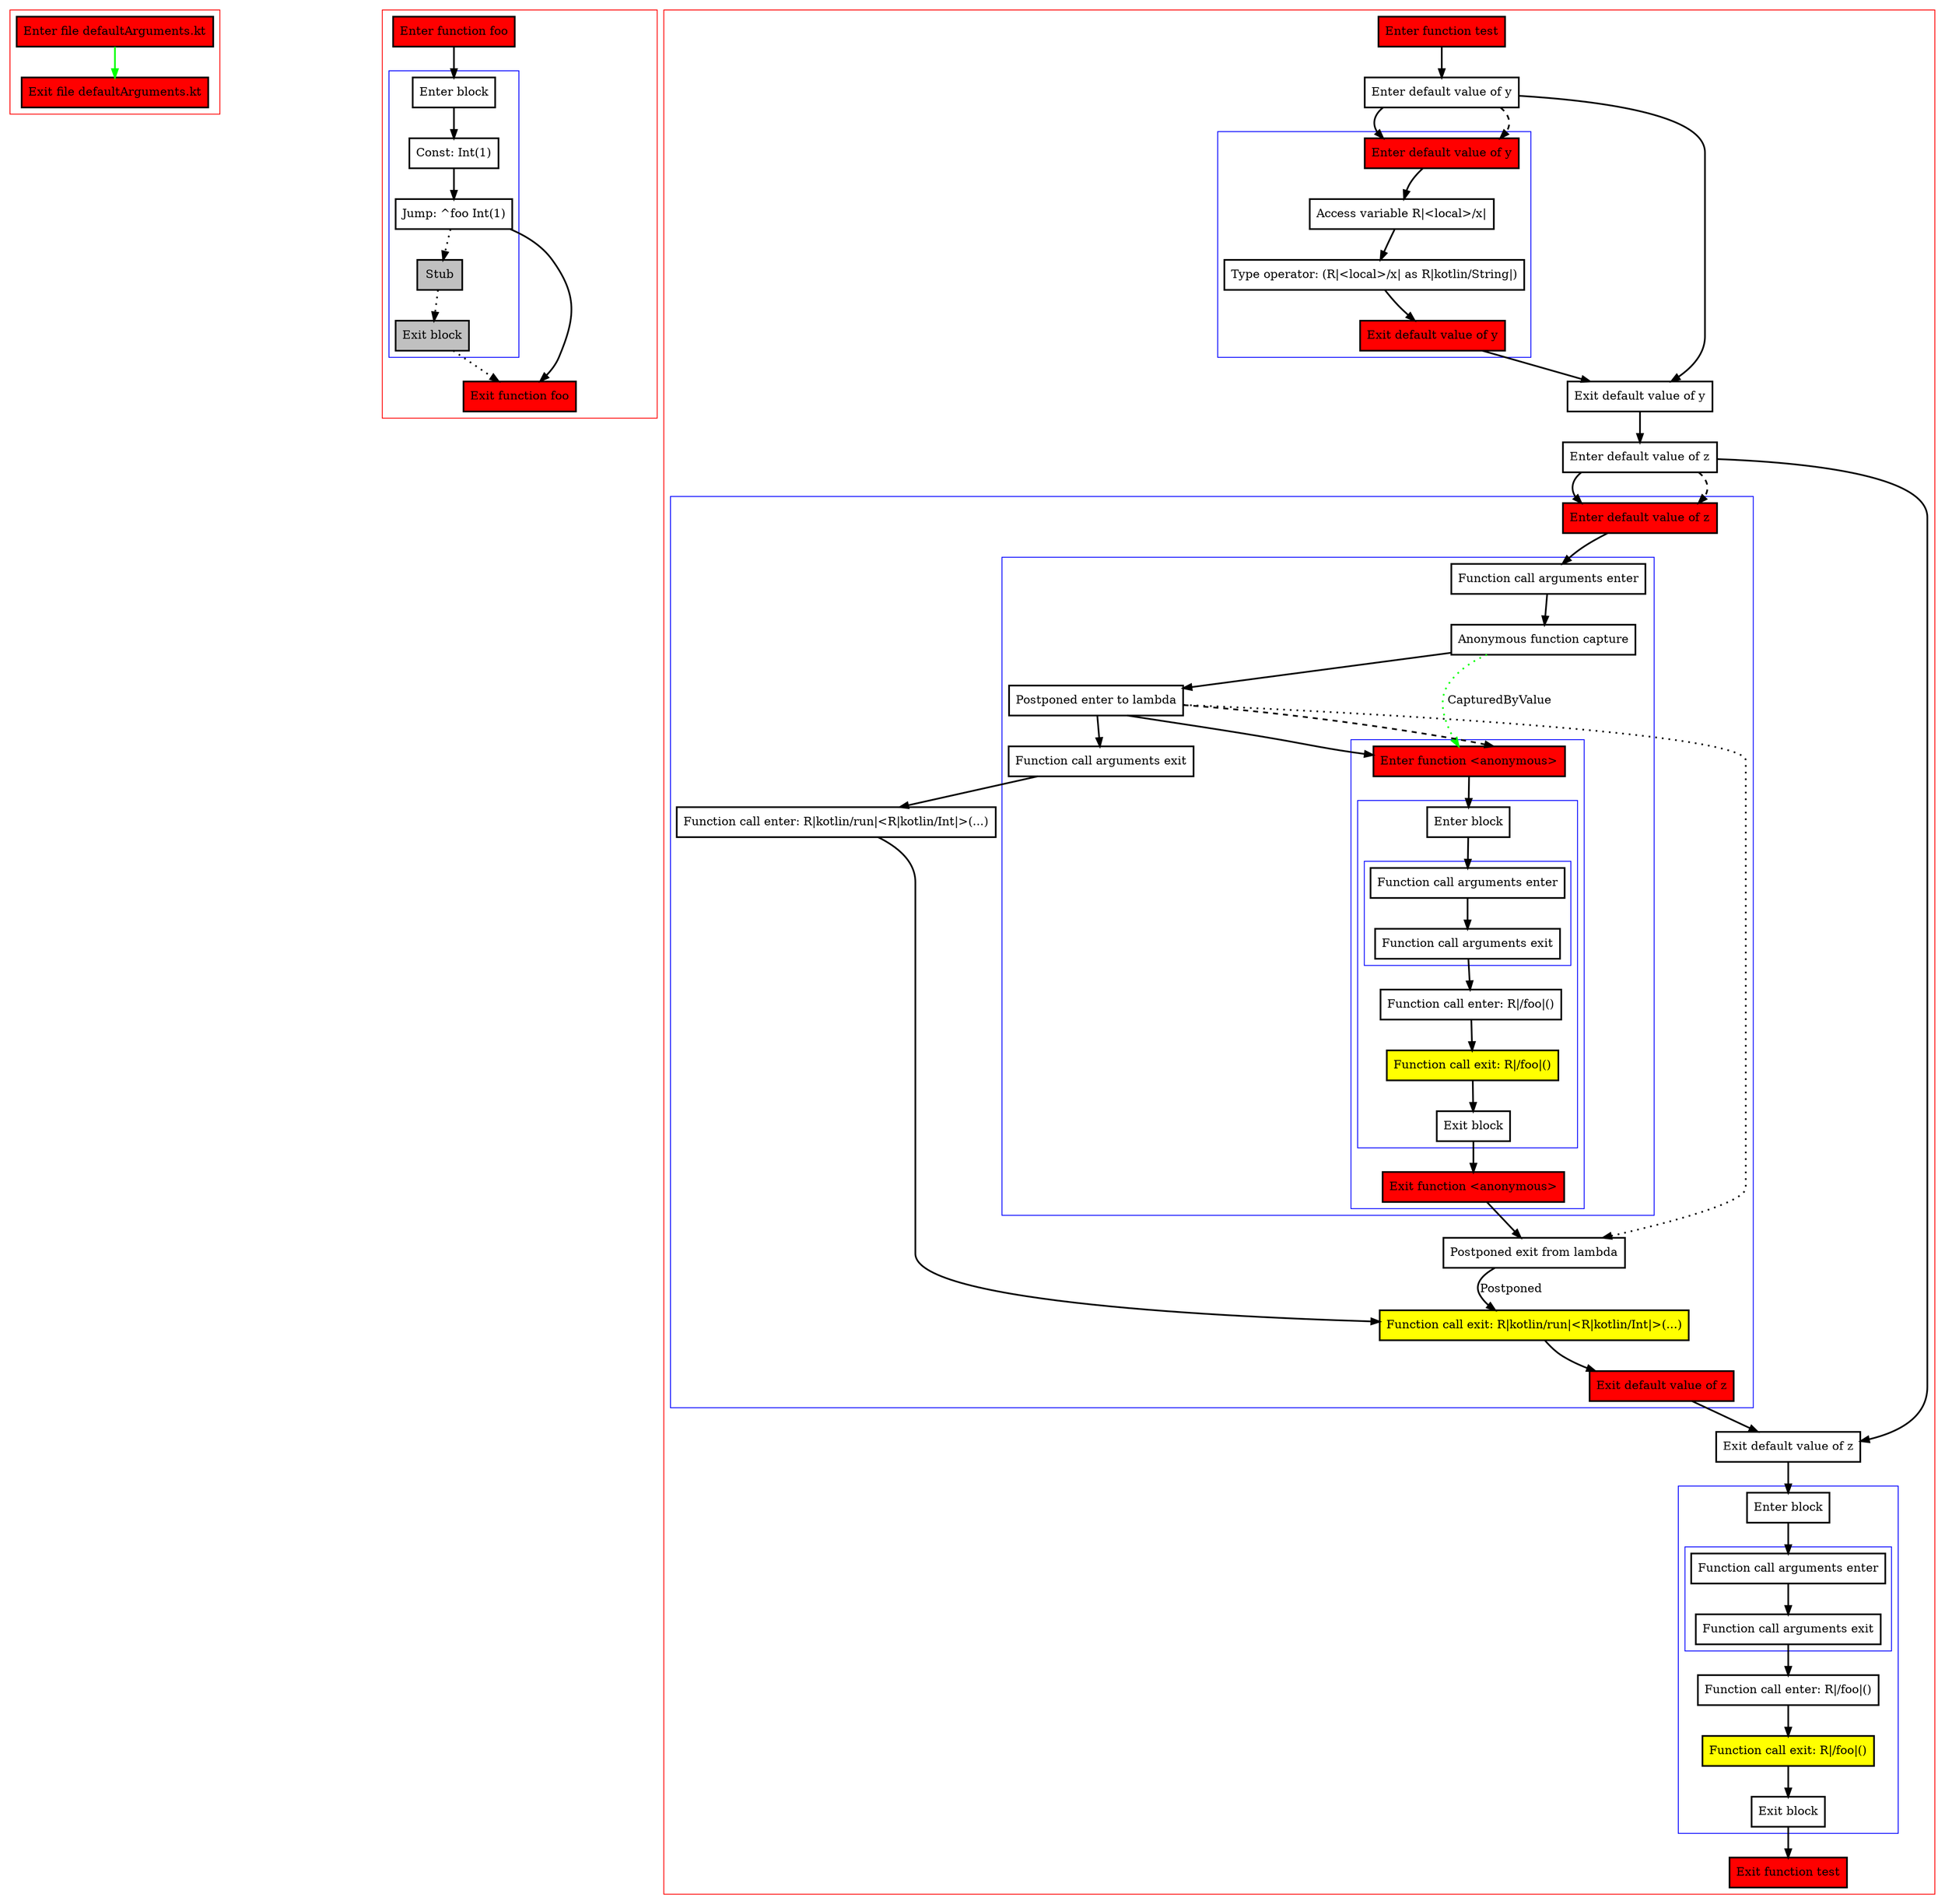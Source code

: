 digraph defaultArguments_kt {
    graph [nodesep=3]
    node [shape=box penwidth=2]
    edge [penwidth=2]

    subgraph cluster_0 {
        color=red
        0 [label="Enter file defaultArguments.kt" style="filled" fillcolor=red];
        1 [label="Exit file defaultArguments.kt" style="filled" fillcolor=red];
    }
    0 -> {1} [color=green];

    subgraph cluster_1 {
        color=red
        2 [label="Enter function foo" style="filled" fillcolor=red];
        subgraph cluster_2 {
            color=blue
            3 [label="Enter block"];
            4 [label="Const: Int(1)"];
            5 [label="Jump: ^foo Int(1)"];
            6 [label="Stub" style="filled" fillcolor=gray];
            7 [label="Exit block" style="filled" fillcolor=gray];
        }
        8 [label="Exit function foo" style="filled" fillcolor=red];
    }
    2 -> {3};
    3 -> {4};
    4 -> {5};
    5 -> {8};
    5 -> {6} [style=dotted];
    6 -> {7} [style=dotted];
    7 -> {8} [style=dotted];

    subgraph cluster_3 {
        color=red
        9 [label="Enter function test" style="filled" fillcolor=red];
        10 [label="Enter default value of y"];
        subgraph cluster_4 {
            color=blue
            11 [label="Enter default value of y" style="filled" fillcolor=red];
            12 [label="Access variable R|<local>/x|"];
            13 [label="Type operator: (R|<local>/x| as R|kotlin/String|)"];
            14 [label="Exit default value of y" style="filled" fillcolor=red];
        }
        15 [label="Exit default value of y"];
        16 [label="Enter default value of z"];
        subgraph cluster_5 {
            color=blue
            17 [label="Enter default value of z" style="filled" fillcolor=red];
            subgraph cluster_6 {
                color=blue
                18 [label="Function call arguments enter"];
                19 [label="Anonymous function capture"];
                20 [label="Postponed enter to lambda"];
                subgraph cluster_7 {
                    color=blue
                    21 [label="Enter function <anonymous>" style="filled" fillcolor=red];
                    subgraph cluster_8 {
                        color=blue
                        22 [label="Enter block"];
                        subgraph cluster_9 {
                            color=blue
                            23 [label="Function call arguments enter"];
                            24 [label="Function call arguments exit"];
                        }
                        25 [label="Function call enter: R|/foo|()"];
                        26 [label="Function call exit: R|/foo|()" style="filled" fillcolor=yellow];
                        27 [label="Exit block"];
                    }
                    28 [label="Exit function <anonymous>" style="filled" fillcolor=red];
                }
                29 [label="Function call arguments exit"];
            }
            30 [label="Function call enter: R|kotlin/run|<R|kotlin/Int|>(...)"];
            31 [label="Postponed exit from lambda"];
            32 [label="Function call exit: R|kotlin/run|<R|kotlin/Int|>(...)" style="filled" fillcolor=yellow];
            33 [label="Exit default value of z" style="filled" fillcolor=red];
        }
        34 [label="Exit default value of z"];
        subgraph cluster_10 {
            color=blue
            35 [label="Enter block"];
            subgraph cluster_11 {
                color=blue
                36 [label="Function call arguments enter"];
                37 [label="Function call arguments exit"];
            }
            38 [label="Function call enter: R|/foo|()"];
            39 [label="Function call exit: R|/foo|()" style="filled" fillcolor=yellow];
            40 [label="Exit block"];
        }
        41 [label="Exit function test" style="filled" fillcolor=red];
    }
    9 -> {10};
    10 -> {11 15};
    10 -> {11} [style=dashed];
    11 -> {12};
    12 -> {13};
    13 -> {14};
    14 -> {15};
    15 -> {16};
    16 -> {17 34};
    16 -> {17} [style=dashed];
    17 -> {18};
    18 -> {19};
    19 -> {20};
    19 -> {21} [color=green style=dotted label="CapturedByValue"];
    20 -> {21 29};
    20 -> {31} [style=dotted];
    20 -> {21} [style=dashed];
    21 -> {22};
    22 -> {23};
    23 -> {24};
    24 -> {25};
    25 -> {26};
    26 -> {27};
    27 -> {28};
    28 -> {31};
    29 -> {30};
    30 -> {32};
    31 -> {32} [label="Postponed"];
    32 -> {33};
    33 -> {34};
    34 -> {35};
    35 -> {36};
    36 -> {37};
    37 -> {38};
    38 -> {39};
    39 -> {40};
    40 -> {41};

}
